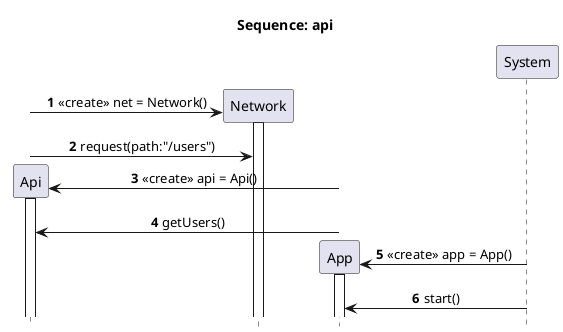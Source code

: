 @startuml
title Sequence: api
hide footbox
autonumber
skinparam ParticipantPadding 8
skinparam BoxPadding 8
skinparam ArrowThickness 1
skinparam SequenceMessageAlign center
participant Api as "Api"
participant Network as "Network"
participant App as "App"
participant System as "System"
create Network
Api -> Network ++ : <<create>> net = Network()
Api -> Network : request(path:"/users")
create Api
App -> Api ++ : <<create>> api = Api()
App -> Api : getUsers()
create App
System -> App ++ : <<create>> app = App()
System -> App : start()
@enduml
